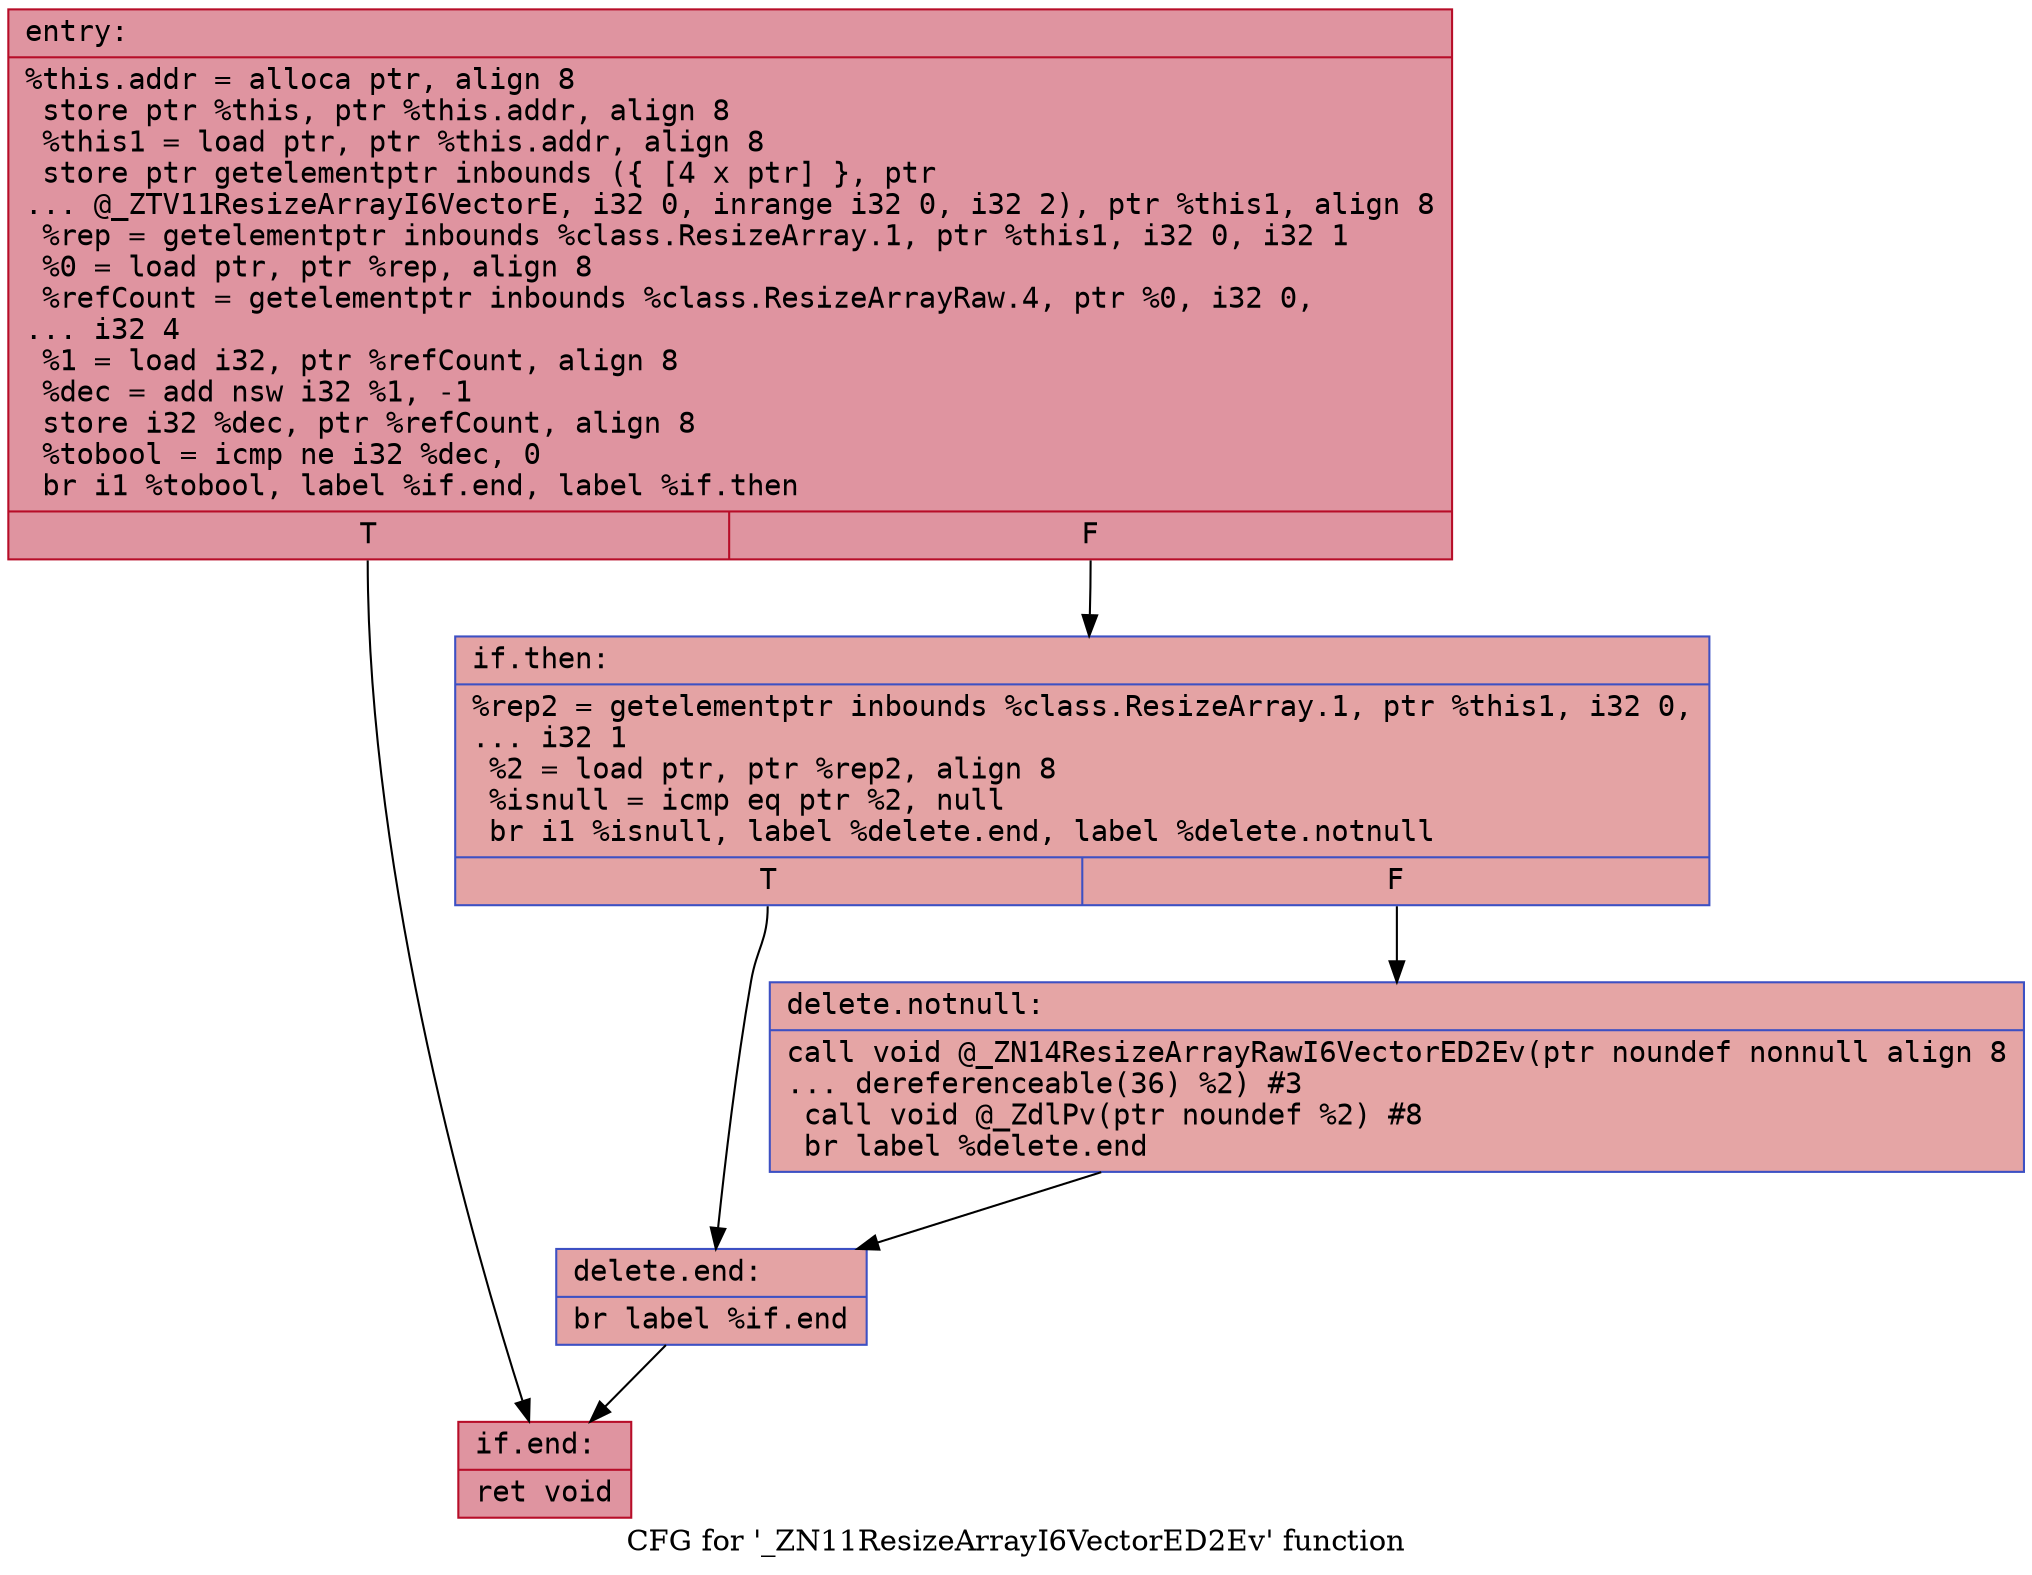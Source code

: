 digraph "CFG for '_ZN11ResizeArrayI6VectorED2Ev' function" {
	label="CFG for '_ZN11ResizeArrayI6VectorED2Ev' function";

	Node0x5621f771d300 [shape=record,color="#b70d28ff", style=filled, fillcolor="#b70d2870" fontname="Courier",label="{entry:\l|  %this.addr = alloca ptr, align 8\l  store ptr %this, ptr %this.addr, align 8\l  %this1 = load ptr, ptr %this.addr, align 8\l  store ptr getelementptr inbounds (\{ [4 x ptr] \}, ptr\l... @_ZTV11ResizeArrayI6VectorE, i32 0, inrange i32 0, i32 2), ptr %this1, align 8\l  %rep = getelementptr inbounds %class.ResizeArray.1, ptr %this1, i32 0, i32 1\l  %0 = load ptr, ptr %rep, align 8\l  %refCount = getelementptr inbounds %class.ResizeArrayRaw.4, ptr %0, i32 0,\l... i32 4\l  %1 = load i32, ptr %refCount, align 8\l  %dec = add nsw i32 %1, -1\l  store i32 %dec, ptr %refCount, align 8\l  %tobool = icmp ne i32 %dec, 0\l  br i1 %tobool, label %if.end, label %if.then\l|{<s0>T|<s1>F}}"];
	Node0x5621f771d300:s0 -> Node0x5621f771da10[tooltip="entry -> if.end\nProbability 62.50%" ];
	Node0x5621f771d300:s1 -> Node0x5621f771da80[tooltip="entry -> if.then\nProbability 37.50%" ];
	Node0x5621f771da80 [shape=record,color="#3d50c3ff", style=filled, fillcolor="#c32e3170" fontname="Courier",label="{if.then:\l|  %rep2 = getelementptr inbounds %class.ResizeArray.1, ptr %this1, i32 0,\l... i32 1\l  %2 = load ptr, ptr %rep2, align 8\l  %isnull = icmp eq ptr %2, null\l  br i1 %isnull, label %delete.end, label %delete.notnull\l|{<s0>T|<s1>F}}"];
	Node0x5621f771da80:s0 -> Node0x5621f771ddb0[tooltip="if.then -> delete.end\nProbability 37.50%" ];
	Node0x5621f771da80:s1 -> Node0x5621f771dfd0[tooltip="if.then -> delete.notnull\nProbability 62.50%" ];
	Node0x5621f771dfd0 [shape=record,color="#3d50c3ff", style=filled, fillcolor="#c5333470" fontname="Courier",label="{delete.notnull:\l|  call void @_ZN14ResizeArrayRawI6VectorED2Ev(ptr noundef nonnull align 8\l... dereferenceable(36) %2) #3\l  call void @_ZdlPv(ptr noundef %2) #8\l  br label %delete.end\l}"];
	Node0x5621f771dfd0 -> Node0x5621f771ddb0[tooltip="delete.notnull -> delete.end\nProbability 100.00%" ];
	Node0x5621f771ddb0 [shape=record,color="#3d50c3ff", style=filled, fillcolor="#c32e3170" fontname="Courier",label="{delete.end:\l|  br label %if.end\l}"];
	Node0x5621f771ddb0 -> Node0x5621f771da10[tooltip="delete.end -> if.end\nProbability 100.00%" ];
	Node0x5621f771da10 [shape=record,color="#b70d28ff", style=filled, fillcolor="#b70d2870" fontname="Courier",label="{if.end:\l|  ret void\l}"];
}
